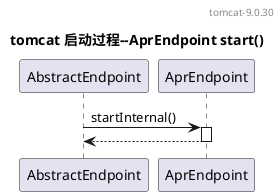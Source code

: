 @startuml

header tomcat-9.0.30

title tomcat 启动过程--AprEndpoint start()

AbstractEndpoint -> AprEndpoint++: startInternal()

AbstractEndpoint <-- AprEndpoint--

@enduml